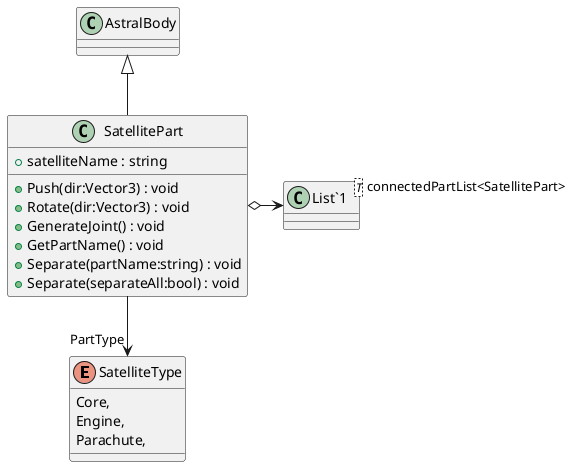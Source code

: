 @startuml
enum SatelliteType {
    Core,
    Engine,
    Parachute,
}
class SatellitePart {
    + satelliteName : string
    + Push(dir:Vector3) : void
    + Rotate(dir:Vector3) : void
    + GenerateJoint() : void
    + GetPartName() : void
    + Separate(partName:string) : void
    + Separate(separateAll:bool) : void
}
class "List`1"<T> {
}
AstralBody <|-- SatellitePart
SatellitePart o-> "connectedPartList<SatellitePart>" "List`1"
SatellitePart --> "PartType" SatelliteType
@enduml
